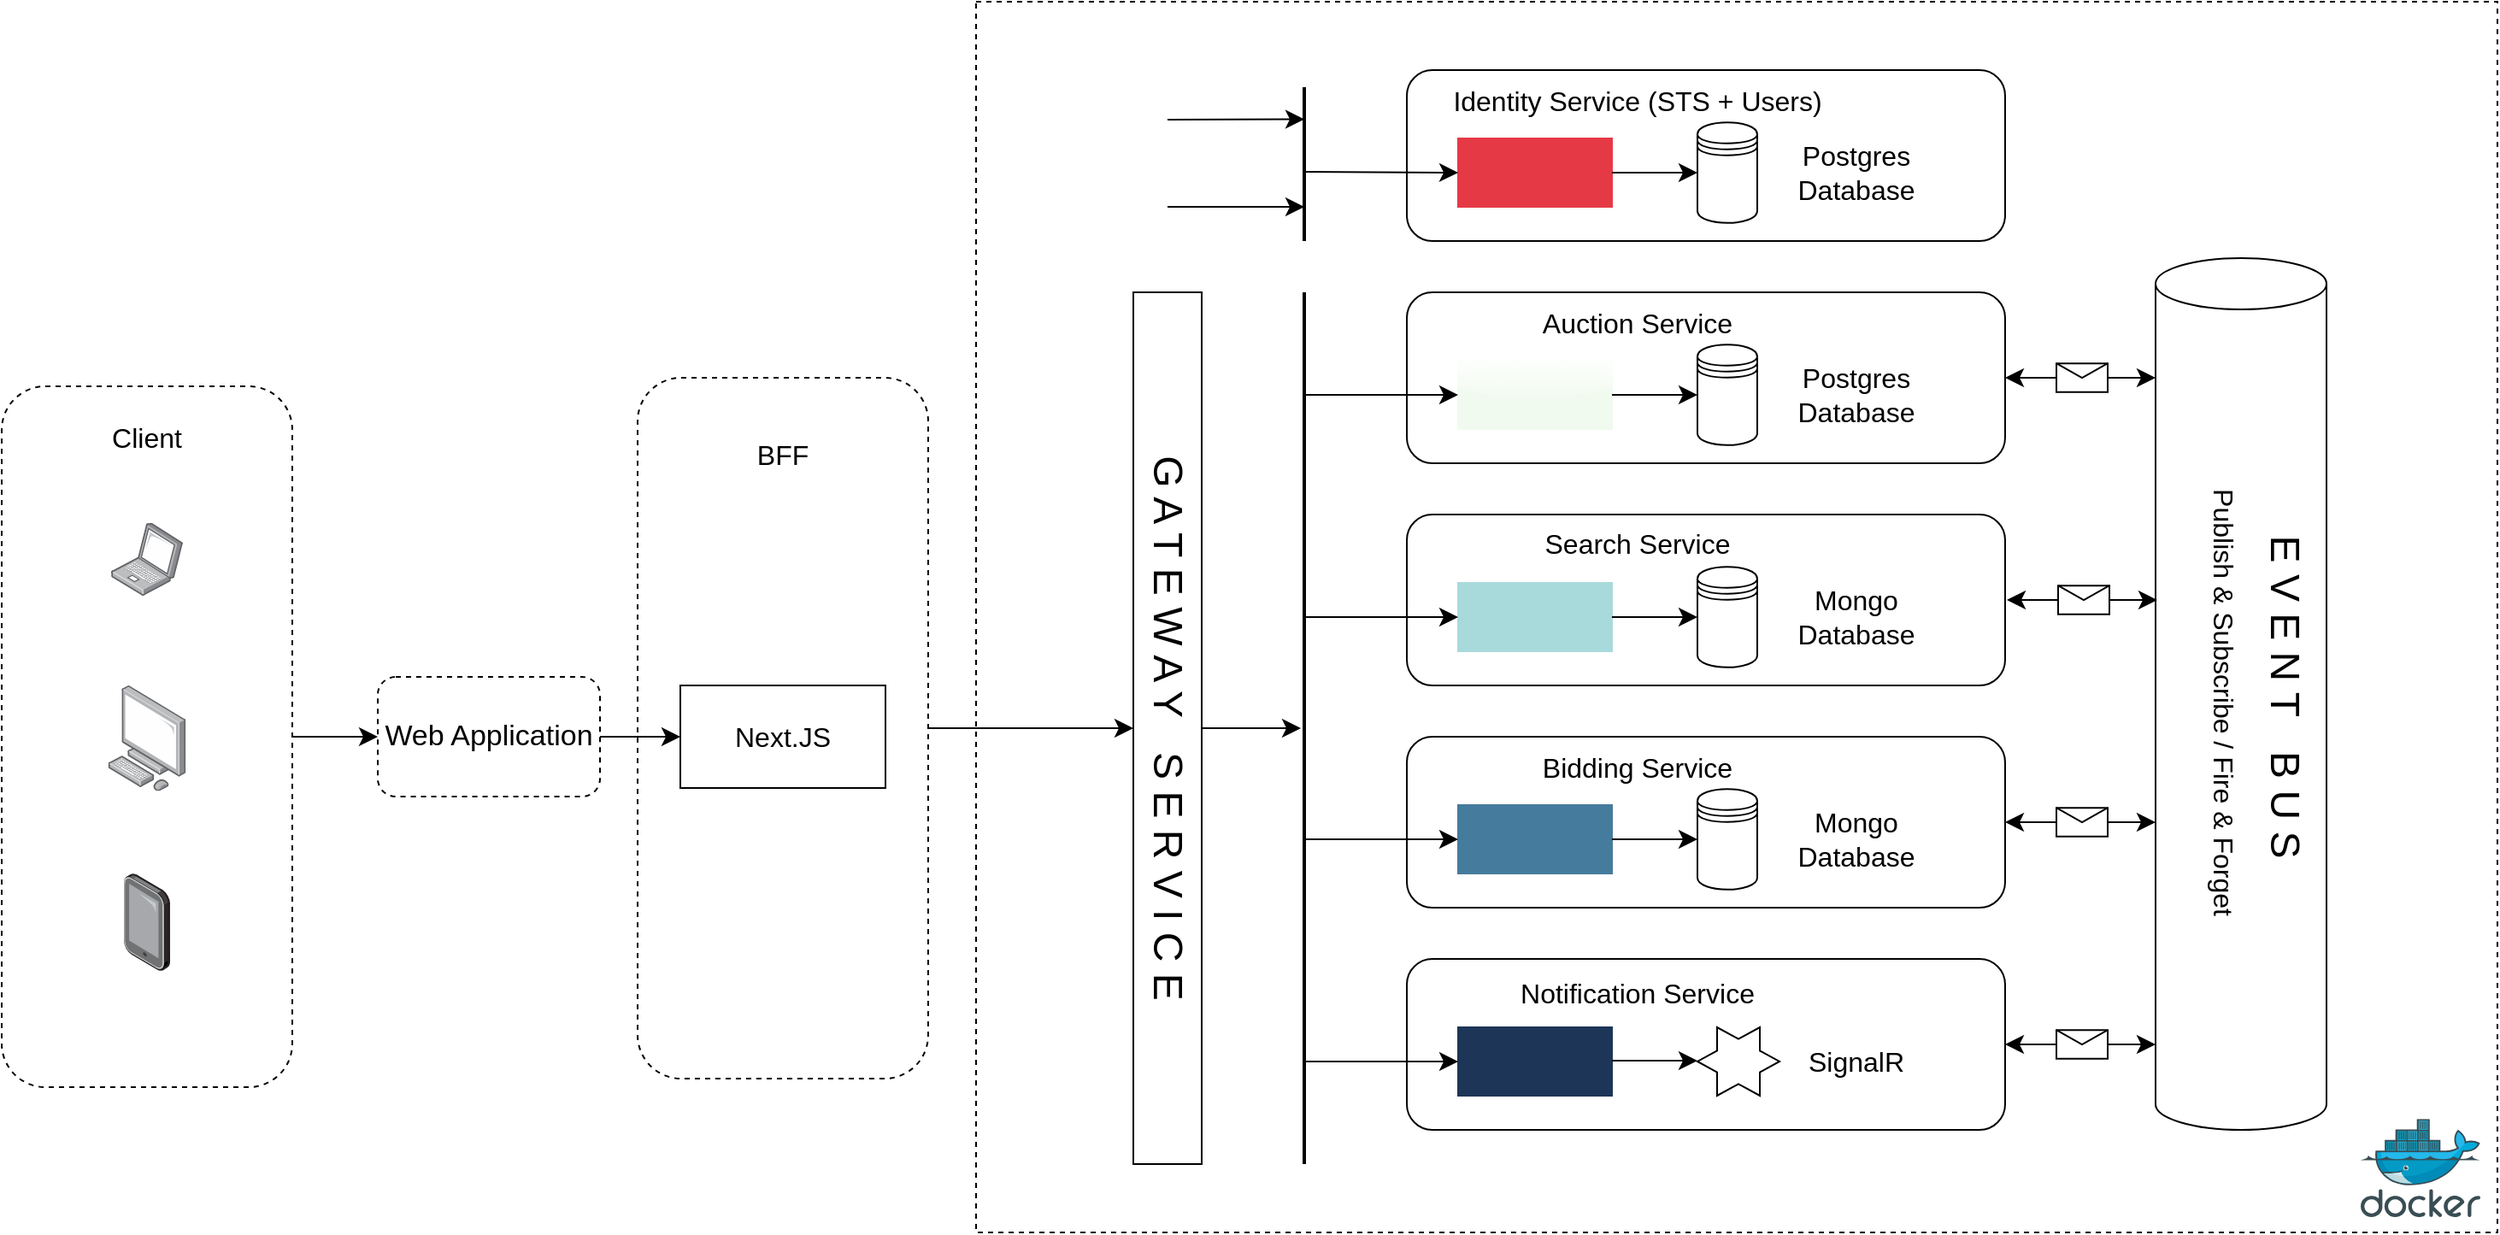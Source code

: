 <mxfile version="24.1.0" type="device">
  <diagram name="Page-1" id="HGFxIOH9xwv7jOHaXdA_">
    <mxGraphModel dx="1698" dy="964" grid="1" gridSize="10" guides="1" tooltips="1" connect="1" arrows="1" fold="1" page="1" pageScale="1" pageWidth="850" pageHeight="1100" math="0" shadow="0">
      <root>
        <mxCell id="0" />
        <mxCell id="1" parent="0" />
        <mxCell id="xQaKevciG22setIpyIhR-101" value="" style="rounded=0;whiteSpace=wrap;html=1;dashed=1;strokeColor=default;" vertex="1" parent="1">
          <mxGeometry x="690" y="20" width="890" height="720" as="geometry" />
        </mxCell>
        <mxCell id="xQaKevciG22setIpyIhR-96" value="" style="rounded=1;whiteSpace=wrap;html=1;fillColor=default;gradientColor=none;dashed=1;" vertex="1" parent="1">
          <mxGeometry x="120" y="245" width="170" height="410" as="geometry" />
        </mxCell>
        <mxCell id="xQaKevciG22setIpyIhR-71" value="" style="endArrow=classic;html=1;rounded=0;fontSize=12;startSize=8;endSize=8;curved=1;exitX=1;exitY=0.5;exitDx=0;exitDy=0;entryX=0.5;entryY=1;entryDx=0;entryDy=0;strokeWidth=1;" edge="1" parent="1" source="xQaKevciG22setIpyIhR-8" target="xQaKevciG22setIpyIhR-14">
          <mxGeometry width="50" height="50" relative="1" as="geometry">
            <mxPoint x="802" y="370" as="sourcePoint" />
            <mxPoint x="812" y="445" as="targetPoint" />
          </mxGeometry>
        </mxCell>
        <mxCell id="xQaKevciG22setIpyIhR-7" value="&lt;font style=&quot;font-size: 17px;&quot;&gt;Web Application&lt;/font&gt;" style="rounded=1;whiteSpace=wrap;html=1;dashed=1;" vertex="1" parent="1">
          <mxGeometry x="340" y="415" width="130" height="70" as="geometry" />
        </mxCell>
        <mxCell id="xQaKevciG22setIpyIhR-8" value="" style="rounded=1;whiteSpace=wrap;html=1;fillColor=default;gradientColor=none;dashed=1;" vertex="1" parent="1">
          <mxGeometry x="492" y="240" width="170" height="410" as="geometry" />
        </mxCell>
        <mxCell id="xQaKevciG22setIpyIhR-9" value="&lt;font style=&quot;font-size: 16px;&quot;&gt;Next.JS&lt;/font&gt;" style="rounded=0;whiteSpace=wrap;html=1;" vertex="1" parent="1">
          <mxGeometry x="517" y="420" width="120" height="60" as="geometry" />
        </mxCell>
        <mxCell id="xQaKevciG22setIpyIhR-10" value="BFF" style="text;html=1;align=center;verticalAlign=middle;whiteSpace=wrap;rounded=0;fontSize=16;" vertex="1" parent="1">
          <mxGeometry x="547" y="270" width="60" height="30" as="geometry" />
        </mxCell>
        <mxCell id="xQaKevciG22setIpyIhR-13" style="edgeStyle=none;curved=1;rounded=0;orthogonalLoop=1;jettySize=auto;html=1;entryX=0;entryY=0.5;entryDx=0;entryDy=0;fontSize=12;startSize=8;endSize=8;strokeWidth=1;" edge="1" parent="1" source="xQaKevciG22setIpyIhR-7" target="xQaKevciG22setIpyIhR-9">
          <mxGeometry relative="1" as="geometry" />
        </mxCell>
        <mxCell id="xQaKevciG22setIpyIhR-27" value="" style="rounded=1;whiteSpace=wrap;html=1;" vertex="1" parent="1">
          <mxGeometry x="942" y="60" width="350" height="100" as="geometry" />
        </mxCell>
        <mxCell id="xQaKevciG22setIpyIhR-28" value="" style="rounded=0;whiteSpace=wrap;html=1;fillColor=#e63946;fontColor=#ffffff;strokeColor=#e63946;" vertex="1" parent="1">
          <mxGeometry x="972" y="100" width="90" height="40" as="geometry" />
        </mxCell>
        <mxCell id="xQaKevciG22setIpyIhR-39" value="Identity Service (STS + Users)" style="text;html=1;align=center;verticalAlign=middle;whiteSpace=wrap;rounded=0;fontSize=16;" vertex="1" parent="1">
          <mxGeometry x="962" y="65.63" width="230" height="25" as="geometry" />
        </mxCell>
        <mxCell id="xQaKevciG22setIpyIhR-40" value="Postgres Database" style="text;html=1;align=center;verticalAlign=middle;whiteSpace=wrap;rounded=0;fontSize=16;" vertex="1" parent="1">
          <mxGeometry x="1160" y="107.5" width="90" height="25" as="geometry" />
        </mxCell>
        <mxCell id="xQaKevciG22setIpyIhR-41" value="" style="rounded=1;whiteSpace=wrap;html=1;" vertex="1" parent="1">
          <mxGeometry x="942" y="190" width="350" height="100" as="geometry" />
        </mxCell>
        <mxCell id="xQaKevciG22setIpyIhR-42" value="" style="rounded=0;whiteSpace=wrap;html=1;fillColor=#f1faee;fontColor=#ffffff;strokeColor=#f1faee;glass=1;" vertex="1" parent="1">
          <mxGeometry x="972" y="230" width="90" height="40" as="geometry" />
        </mxCell>
        <mxCell id="xQaKevciG22setIpyIhR-44" value="Auction Service" style="text;html=1;align=center;verticalAlign=middle;whiteSpace=wrap;rounded=0;fontSize=16;" vertex="1" parent="1">
          <mxGeometry x="962" y="195.62" width="230" height="25" as="geometry" />
        </mxCell>
        <mxCell id="xQaKevciG22setIpyIhR-45" value="Postgres Database" style="text;html=1;align=center;verticalAlign=middle;whiteSpace=wrap;rounded=0;fontSize=16;" vertex="1" parent="1">
          <mxGeometry x="1160" y="237.5" width="90" height="25" as="geometry" />
        </mxCell>
        <mxCell id="xQaKevciG22setIpyIhR-46" value="" style="rounded=1;whiteSpace=wrap;html=1;" vertex="1" parent="1">
          <mxGeometry x="942" y="320" width="350" height="100" as="geometry" />
        </mxCell>
        <mxCell id="xQaKevciG22setIpyIhR-47" value="" style="rounded=0;whiteSpace=wrap;html=1;fillColor=#a8dadc;strokeColor=#a8dadc;" vertex="1" parent="1">
          <mxGeometry x="972" y="360" width="90" height="40" as="geometry" />
        </mxCell>
        <mxCell id="xQaKevciG22setIpyIhR-49" value="Search Service" style="text;html=1;align=center;verticalAlign=middle;whiteSpace=wrap;rounded=0;fontSize=16;" vertex="1" parent="1">
          <mxGeometry x="962" y="324.9" width="230" height="25" as="geometry" />
        </mxCell>
        <mxCell id="xQaKevciG22setIpyIhR-50" value="Mongo Database" style="text;html=1;align=center;verticalAlign=middle;whiteSpace=wrap;rounded=0;fontSize=16;" vertex="1" parent="1">
          <mxGeometry x="1160" y="367.5" width="90" height="25" as="geometry" />
        </mxCell>
        <mxCell id="xQaKevciG22setIpyIhR-102" style="edgeStyle=none;curved=1;rounded=0;orthogonalLoop=1;jettySize=auto;html=1;exitX=0.5;exitY=0;exitDx=0;exitDy=0;fontSize=12;startSize=8;endSize=8;" edge="1" parent="1" source="xQaKevciG22setIpyIhR-14">
          <mxGeometry relative="1" as="geometry">
            <mxPoint x="880" y="445" as="targetPoint" />
          </mxGeometry>
        </mxCell>
        <mxCell id="xQaKevciG22setIpyIhR-14" value="&lt;font style=&quot;font-size: 24px;&quot;&gt;G A T E W A Y&amp;nbsp; &amp;nbsp;S E R V I C E&lt;/font&gt;" style="rounded=0;whiteSpace=wrap;html=1;rotation=90;" vertex="1" parent="1">
          <mxGeometry x="547" y="425" width="510" height="40" as="geometry" />
        </mxCell>
        <mxCell id="xQaKevciG22setIpyIhR-51" value="" style="rounded=1;whiteSpace=wrap;html=1;" vertex="1" parent="1">
          <mxGeometry x="942" y="450" width="350" height="100" as="geometry" />
        </mxCell>
        <mxCell id="xQaKevciG22setIpyIhR-52" value="" style="rounded=0;whiteSpace=wrap;html=1;fillColor=#457b9d;strokeColor=#457b9d;" vertex="1" parent="1">
          <mxGeometry x="972" y="490" width="90" height="40" as="geometry" />
        </mxCell>
        <mxCell id="xQaKevciG22setIpyIhR-54" value="Bidding Service" style="text;html=1;align=center;verticalAlign=middle;whiteSpace=wrap;rounded=0;fontSize=16;" vertex="1" parent="1">
          <mxGeometry x="962" y="455" width="230" height="25" as="geometry" />
        </mxCell>
        <mxCell id="xQaKevciG22setIpyIhR-55" value="Mongo Database" style="text;html=1;align=center;verticalAlign=middle;whiteSpace=wrap;rounded=0;fontSize=16;" vertex="1" parent="1">
          <mxGeometry x="1160" y="497.5" width="90" height="25" as="geometry" />
        </mxCell>
        <mxCell id="xQaKevciG22setIpyIhR-56" value="" style="rounded=1;whiteSpace=wrap;html=1;" vertex="1" parent="1">
          <mxGeometry x="942" y="580" width="350" height="100" as="geometry" />
        </mxCell>
        <mxCell id="xQaKevciG22setIpyIhR-57" value="" style="rounded=0;whiteSpace=wrap;html=1;gradientColor=none;fillColor=#1d3557;strokeColor=#1d3557;" vertex="1" parent="1">
          <mxGeometry x="972" y="620" width="90" height="40" as="geometry" />
        </mxCell>
        <mxCell id="xQaKevciG22setIpyIhR-59" value="Notification Service" style="text;html=1;align=center;verticalAlign=middle;whiteSpace=wrap;rounded=0;fontSize=16;" vertex="1" parent="1">
          <mxGeometry x="962" y="587" width="230" height="25" as="geometry" />
        </mxCell>
        <mxCell id="xQaKevciG22setIpyIhR-60" value="SignalR" style="text;html=1;align=center;verticalAlign=middle;whiteSpace=wrap;rounded=0;fontSize=16;" vertex="1" parent="1">
          <mxGeometry x="1160" y="627.5" width="90" height="25" as="geometry" />
        </mxCell>
        <mxCell id="xQaKevciG22setIpyIhR-61" value="" style="endArrow=none;html=1;rounded=0;fontSize=12;startSize=8;endSize=8;curved=1;strokeWidth=2;" edge="1" parent="1">
          <mxGeometry width="50" height="50" relative="1" as="geometry">
            <mxPoint x="882" y="700" as="sourcePoint" />
            <mxPoint x="882" y="190" as="targetPoint" />
          </mxGeometry>
        </mxCell>
        <mxCell id="xQaKevciG22setIpyIhR-63" value="" style="endArrow=classic;html=1;rounded=0;fontSize=12;startSize=8;endSize=8;curved=1;entryX=0;entryY=0.5;entryDx=0;entryDy=0;" edge="1" parent="1" target="xQaKevciG22setIpyIhR-42">
          <mxGeometry width="50" height="50" relative="1" as="geometry">
            <mxPoint x="882" y="250" as="sourcePoint" />
            <mxPoint x="922" y="320" as="targetPoint" />
          </mxGeometry>
        </mxCell>
        <mxCell id="xQaKevciG22setIpyIhR-64" value="" style="endArrow=classic;html=1;rounded=0;fontSize=12;startSize=8;endSize=8;curved=1;entryX=0;entryY=0.5;entryDx=0;entryDy=0;" edge="1" parent="1" target="xQaKevciG22setIpyIhR-47">
          <mxGeometry width="50" height="50" relative="1" as="geometry">
            <mxPoint x="882" y="380" as="sourcePoint" />
            <mxPoint x="922" y="380" as="targetPoint" />
          </mxGeometry>
        </mxCell>
        <mxCell id="xQaKevciG22setIpyIhR-65" value="" style="endArrow=classic;html=1;rounded=0;fontSize=12;startSize=8;endSize=8;curved=1;entryX=0;entryY=0.5;entryDx=0;entryDy=0;" edge="1" parent="1" target="xQaKevciG22setIpyIhR-52">
          <mxGeometry width="50" height="50" relative="1" as="geometry">
            <mxPoint x="882" y="510" as="sourcePoint" />
            <mxPoint x="942" y="510" as="targetPoint" />
          </mxGeometry>
        </mxCell>
        <mxCell id="xQaKevciG22setIpyIhR-66" value="" style="endArrow=classic;html=1;rounded=0;fontSize=12;startSize=8;endSize=8;curved=1;entryX=0;entryY=0.5;entryDx=0;entryDy=0;" edge="1" parent="1" target="xQaKevciG22setIpyIhR-57">
          <mxGeometry width="50" height="50" relative="1" as="geometry">
            <mxPoint x="882" y="640" as="sourcePoint" />
            <mxPoint x="932" y="650" as="targetPoint" />
          </mxGeometry>
        </mxCell>
        <mxCell id="xQaKevciG22setIpyIhR-68" value="" style="endArrow=none;html=1;rounded=0;fontSize=12;startSize=8;endSize=8;curved=1;strokeWidth=2;" edge="1" parent="1">
          <mxGeometry width="50" height="50" relative="1" as="geometry">
            <mxPoint x="882" y="160" as="sourcePoint" />
            <mxPoint x="882" y="70" as="targetPoint" />
          </mxGeometry>
        </mxCell>
        <mxCell id="xQaKevciG22setIpyIhR-69" value="" style="endArrow=classic;html=1;rounded=0;fontSize=12;startSize=8;endSize=8;curved=1;entryX=0;entryY=0.5;entryDx=0;entryDy=0;" edge="1" parent="1" target="xQaKevciG22setIpyIhR-28">
          <mxGeometry width="50" height="50" relative="1" as="geometry">
            <mxPoint x="882" y="119.5" as="sourcePoint" />
            <mxPoint x="942" y="119.5" as="targetPoint" />
          </mxGeometry>
        </mxCell>
        <mxCell id="xQaKevciG22setIpyIhR-72" value="" style="endArrow=classic;html=1;rounded=0;fontSize=12;startSize=8;endSize=8;curved=1;" edge="1" parent="1">
          <mxGeometry width="50" height="50" relative="1" as="geometry">
            <mxPoint x="802" y="89" as="sourcePoint" />
            <mxPoint x="882" y="88.75" as="targetPoint" />
          </mxGeometry>
        </mxCell>
        <mxCell id="xQaKevciG22setIpyIhR-73" value="" style="endArrow=classic;html=1;rounded=0;fontSize=12;startSize=8;endSize=8;curved=1;" edge="1" parent="1">
          <mxGeometry width="50" height="50" relative="1" as="geometry">
            <mxPoint x="802" y="140" as="sourcePoint" />
            <mxPoint x="882" y="140" as="targetPoint" />
          </mxGeometry>
        </mxCell>
        <mxCell id="xQaKevciG22setIpyIhR-74" style="edgeStyle=none;curved=1;rounded=0;orthogonalLoop=1;jettySize=auto;html=1;entryX=0;entryY=0.5;entryDx=0;entryDy=0;entryPerimeter=0;fontSize=12;startSize=8;endSize=8;" edge="1" parent="1" source="xQaKevciG22setIpyIhR-28">
          <mxGeometry relative="1" as="geometry">
            <mxPoint x="1112" y="120" as="targetPoint" />
          </mxGeometry>
        </mxCell>
        <mxCell id="xQaKevciG22setIpyIhR-75" style="edgeStyle=none;curved=1;rounded=0;orthogonalLoop=1;jettySize=auto;html=1;entryX=0;entryY=0.5;entryDx=0;entryDy=0;entryPerimeter=0;fontSize=12;startSize=8;endSize=8;" edge="1" parent="1" source="xQaKevciG22setIpyIhR-42">
          <mxGeometry relative="1" as="geometry">
            <mxPoint x="1112" y="250" as="targetPoint" />
          </mxGeometry>
        </mxCell>
        <mxCell id="xQaKevciG22setIpyIhR-77" style="edgeStyle=none;curved=1;rounded=0;orthogonalLoop=1;jettySize=auto;html=1;entryX=0;entryY=0.5;entryDx=0;entryDy=0;entryPerimeter=0;fontSize=12;startSize=8;endSize=8;" edge="1" parent="1" source="xQaKevciG22setIpyIhR-47">
          <mxGeometry relative="1" as="geometry">
            <mxPoint x="1112" y="380" as="targetPoint" />
          </mxGeometry>
        </mxCell>
        <mxCell id="xQaKevciG22setIpyIhR-78" style="edgeStyle=none;curved=1;rounded=0;orthogonalLoop=1;jettySize=auto;html=1;entryX=0;entryY=0.5;entryDx=0;entryDy=0;entryPerimeter=0;fontSize=12;startSize=8;endSize=8;" edge="1" parent="1" source="xQaKevciG22setIpyIhR-52">
          <mxGeometry relative="1" as="geometry">
            <mxPoint x="1112" y="510" as="targetPoint" />
          </mxGeometry>
        </mxCell>
        <mxCell id="xQaKevciG22setIpyIhR-81" value="" style="shape=datastore;whiteSpace=wrap;html=1;" vertex="1" parent="1">
          <mxGeometry x="1112" y="480.63" width="35" height="58.75" as="geometry" />
        </mxCell>
        <mxCell id="xQaKevciG22setIpyIhR-82" value="" style="shape=datastore;whiteSpace=wrap;html=1;" vertex="1" parent="1">
          <mxGeometry x="1112" y="350.62" width="35" height="58.75" as="geometry" />
        </mxCell>
        <mxCell id="xQaKevciG22setIpyIhR-83" value="" style="shape=datastore;whiteSpace=wrap;html=1;" vertex="1" parent="1">
          <mxGeometry x="1112" y="220.62" width="35" height="58.75" as="geometry" />
        </mxCell>
        <mxCell id="xQaKevciG22setIpyIhR-84" value="" style="shape=datastore;whiteSpace=wrap;html=1;" vertex="1" parent="1">
          <mxGeometry x="1112" y="90.63" width="35" height="58.75" as="geometry" />
        </mxCell>
        <mxCell id="xQaKevciG22setIpyIhR-90" value="" style="image;sketch=0;aspect=fixed;html=1;points=[];align=center;fontSize=12;image=img/lib/mscae/Docker.svg;" vertex="1" parent="1">
          <mxGeometry x="1500" y="673.6" width="70" height="57.4" as="geometry" />
        </mxCell>
        <mxCell id="xQaKevciG22setIpyIhR-91" value="" style="image;points=[];aspect=fixed;html=1;align=center;shadow=0;dashed=0;image=img/lib/allied_telesis/computer_and_terminals/Personal_Computer.svg;" vertex="1" parent="1">
          <mxGeometry x="182.2" y="420" width="45.6" height="61.8" as="geometry" />
        </mxCell>
        <mxCell id="xQaKevciG22setIpyIhR-92" value="" style="image;points=[];aspect=fixed;html=1;align=center;shadow=0;dashed=0;image=img/lib/allied_telesis/computer_and_terminals/Laptop.svg;" vertex="1" parent="1">
          <mxGeometry x="184" y="324.9" width="42" height="42.6" as="geometry" />
        </mxCell>
        <mxCell id="xQaKevciG22setIpyIhR-93" value="" style="image;points=[];aspect=fixed;html=1;align=center;shadow=0;dashed=0;image=img/lib/allied_telesis/computer_and_terminals/Tablet.svg;" vertex="1" parent="1">
          <mxGeometry x="191.5" y="530" width="27" height="57" as="geometry" />
        </mxCell>
        <mxCell id="xQaKevciG22setIpyIhR-95" style="edgeStyle=none;curved=1;rounded=0;orthogonalLoop=1;jettySize=auto;html=1;entryX=0;entryY=0.5;entryDx=0;entryDy=0;entryPerimeter=0;fontSize=12;startSize=8;endSize=8;" edge="1" parent="1">
          <mxGeometry relative="1" as="geometry">
            <mxPoint x="1062" y="639.5" as="sourcePoint" />
            <mxPoint x="1112" y="639.5" as="targetPoint" />
          </mxGeometry>
        </mxCell>
        <mxCell id="xQaKevciG22setIpyIhR-97" style="edgeStyle=none;curved=1;rounded=0;orthogonalLoop=1;jettySize=auto;html=1;entryX=0;entryY=0.5;entryDx=0;entryDy=0;fontSize=12;startSize=8;endSize=8;exitX=1;exitY=0.5;exitDx=0;exitDy=0;strokeWidth=1;" edge="1" parent="1" source="xQaKevciG22setIpyIhR-96" target="xQaKevciG22setIpyIhR-7">
          <mxGeometry relative="1" as="geometry">
            <mxPoint x="273" y="450" as="sourcePoint" />
            <mxPoint x="330" y="450" as="targetPoint" />
          </mxGeometry>
        </mxCell>
        <mxCell id="xQaKevciG22setIpyIhR-100" value="Client" style="text;html=1;align=center;verticalAlign=middle;whiteSpace=wrap;rounded=0;fontSize=16;" vertex="1" parent="1">
          <mxGeometry x="175" y="260" width="60" height="30" as="geometry" />
        </mxCell>
        <mxCell id="xQaKevciG22setIpyIhR-103" value="" style="verticalLabelPosition=bottom;verticalAlign=top;html=1;shape=mxgraph.basic.6_point_star" vertex="1" parent="1">
          <mxGeometry x="1112" y="620" width="48" height="40" as="geometry" />
        </mxCell>
        <mxCell id="xQaKevciG22setIpyIhR-104" value="" style="shape=cylinder3;whiteSpace=wrap;html=1;boundedLbl=1;backgroundOutline=1;size=15;" vertex="1" parent="1">
          <mxGeometry x="1380" y="170" width="100" height="510" as="geometry" />
        </mxCell>
        <mxCell id="xQaKevciG22setIpyIhR-112" value="Publish &amp;amp; Subscribe / Fire &amp;amp; Forget" style="text;html=1;align=center;verticalAlign=middle;whiteSpace=wrap;rounded=0;fontSize=16;rotation=90;" vertex="1" parent="1">
          <mxGeometry x="1250" y="415" width="340" height="30" as="geometry" />
        </mxCell>
        <mxCell id="xQaKevciG22setIpyIhR-193" value="" style="endArrow=classic;startArrow=classic;html=1;rounded=0;fontSize=12;startSize=8;endSize=8;curved=1;exitX=1;exitY=0.5;exitDx=0;exitDy=0;entryX=0;entryY=0.29;entryDx=0;entryDy=0;entryPerimeter=0;" edge="1" parent="1">
          <mxGeometry width="50" height="50" relative="1" as="geometry">
            <mxPoint x="1293" y="370" as="sourcePoint" />
            <mxPoint x="1381" y="370" as="targetPoint" />
          </mxGeometry>
        </mxCell>
        <mxCell id="xQaKevciG22setIpyIhR-194" value="" style="shape=message;html=1;html=1;outlineConnect=0;labelPosition=center;verticalLabelPosition=bottom;align=center;verticalAlign=top;" vertex="1" parent="1">
          <mxGeometry x="1323" y="361.57" width="30" height="16.86" as="geometry" />
        </mxCell>
        <mxCell id="xQaKevciG22setIpyIhR-195" value="" style="endArrow=classic;startArrow=classic;html=1;rounded=0;fontSize=12;startSize=8;endSize=8;curved=1;exitX=1;exitY=0.5;exitDx=0;exitDy=0;entryX=0;entryY=0.29;entryDx=0;entryDy=0;entryPerimeter=0;" edge="1" parent="1">
          <mxGeometry width="50" height="50" relative="1" as="geometry">
            <mxPoint x="1292" y="500" as="sourcePoint" />
            <mxPoint x="1380" y="500" as="targetPoint" />
          </mxGeometry>
        </mxCell>
        <mxCell id="xQaKevciG22setIpyIhR-196" value="" style="shape=message;html=1;html=1;outlineConnect=0;labelPosition=center;verticalLabelPosition=bottom;align=center;verticalAlign=top;" vertex="1" parent="1">
          <mxGeometry x="1322" y="491.57" width="30" height="16.86" as="geometry" />
        </mxCell>
        <mxCell id="xQaKevciG22setIpyIhR-197" value="" style="endArrow=classic;startArrow=classic;html=1;rounded=0;fontSize=12;startSize=8;endSize=8;curved=1;exitX=1;exitY=0.5;exitDx=0;exitDy=0;entryX=0;entryY=0.29;entryDx=0;entryDy=0;entryPerimeter=0;" edge="1" parent="1">
          <mxGeometry width="50" height="50" relative="1" as="geometry">
            <mxPoint x="1292" y="630" as="sourcePoint" />
            <mxPoint x="1380" y="630" as="targetPoint" />
          </mxGeometry>
        </mxCell>
        <mxCell id="xQaKevciG22setIpyIhR-198" value="" style="shape=message;html=1;html=1;outlineConnect=0;labelPosition=center;verticalLabelPosition=bottom;align=center;verticalAlign=top;" vertex="1" parent="1">
          <mxGeometry x="1322" y="621.57" width="30" height="16.86" as="geometry" />
        </mxCell>
        <mxCell id="xQaKevciG22setIpyIhR-199" value="" style="endArrow=classic;startArrow=classic;html=1;rounded=0;fontSize=12;startSize=8;endSize=8;curved=1;exitX=1;exitY=0.5;exitDx=0;exitDy=0;entryX=0;entryY=0.29;entryDx=0;entryDy=0;entryPerimeter=0;" edge="1" parent="1">
          <mxGeometry width="50" height="50" relative="1" as="geometry">
            <mxPoint x="1292" y="240" as="sourcePoint" />
            <mxPoint x="1380" y="240" as="targetPoint" />
          </mxGeometry>
        </mxCell>
        <mxCell id="xQaKevciG22setIpyIhR-200" value="" style="shape=message;html=1;html=1;outlineConnect=0;labelPosition=center;verticalLabelPosition=bottom;align=center;verticalAlign=top;" vertex="1" parent="1">
          <mxGeometry x="1322" y="231.57" width="30" height="16.86" as="geometry" />
        </mxCell>
        <mxCell id="xQaKevciG22setIpyIhR-201" value="&lt;font style=&quot;font-size: 24px;&quot;&gt;E V E N T&amp;nbsp; &amp;nbsp;B U S&lt;/font&gt;" style="text;html=1;align=center;verticalAlign=middle;whiteSpace=wrap;rounded=0;fontSize=16;rotation=90;" vertex="1" parent="1">
          <mxGeometry x="1213.75" y="411.25" width="482.5" height="30" as="geometry" />
        </mxCell>
      </root>
    </mxGraphModel>
  </diagram>
</mxfile>
